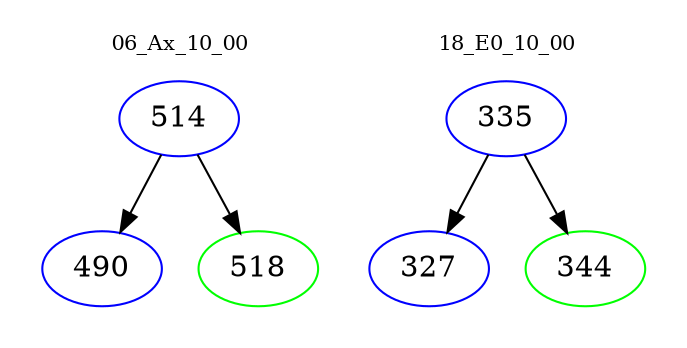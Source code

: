 digraph{
subgraph cluster_0 {
color = white
label = "06_Ax_10_00";
fontsize=10;
T0_514 [label="514", color="blue"]
T0_514 -> T0_490 [color="black"]
T0_490 [label="490", color="blue"]
T0_514 -> T0_518 [color="black"]
T0_518 [label="518", color="green"]
}
subgraph cluster_1 {
color = white
label = "18_E0_10_00";
fontsize=10;
T1_335 [label="335", color="blue"]
T1_335 -> T1_327 [color="black"]
T1_327 [label="327", color="blue"]
T1_335 -> T1_344 [color="black"]
T1_344 [label="344", color="green"]
}
}
